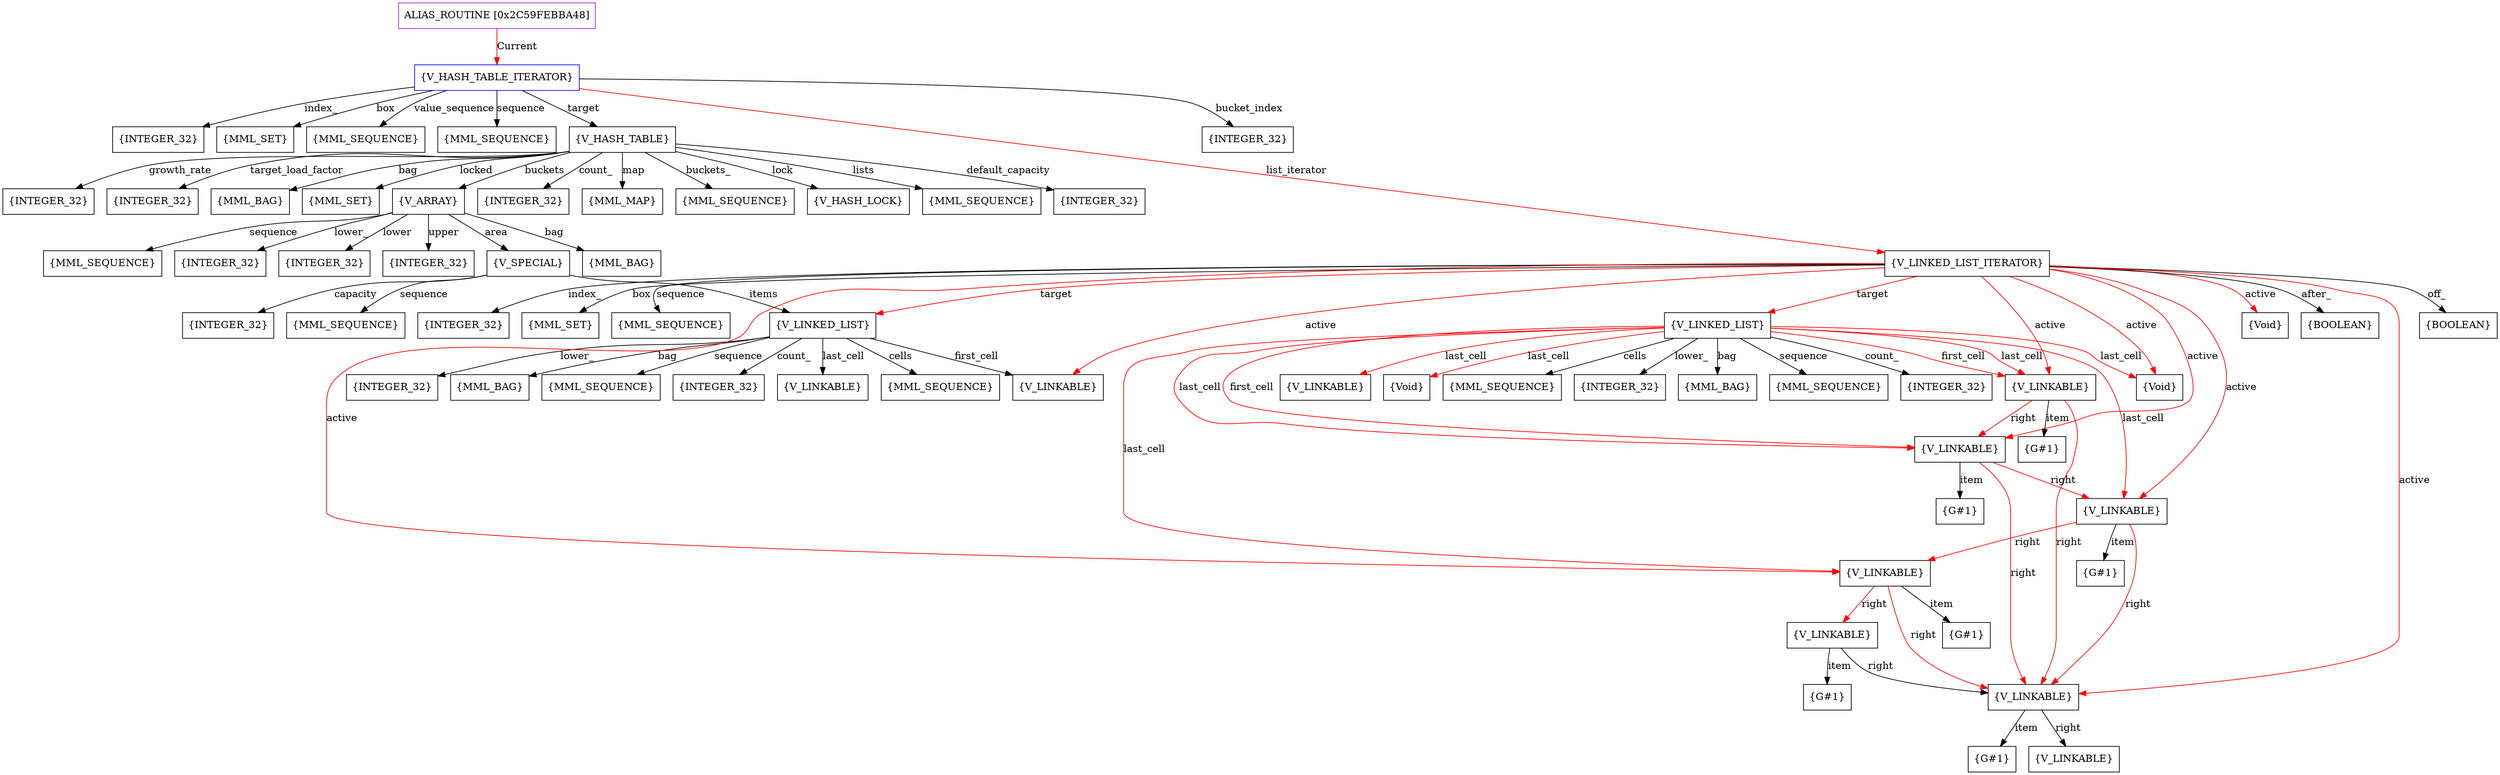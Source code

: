 digraph g {
	node [shape=box]
	b1[color=purple label=<ALIAS_ROUTINE [0x2C59FEBBA48]>]
	b2[color=blue label=<{V_HASH_TABLE_ITERATOR}>]
	b3[label=<{INTEGER_32}>]
	b4[label=<{MML_SET}>]
	b5[label=<{MML_SEQUENCE}>]
	b6[label=<{MML_SEQUENCE}>]
	b7[label=<{V_HASH_TABLE}>]
	b8[label=<{INTEGER_32}>]
	b9[label=<{INTEGER_32}>]
	b10[label=<{INTEGER_32}>]
	b11[label=<{MML_BAG}>]
	b12[label=<{MML_SET}>]
	b13[label=<{V_ARRAY}>]
	b14[label=<{MML_BAG}>]
	b15[label=<{MML_SEQUENCE}>]
	b16[label=<{INTEGER_32}>]
	b17[label=<{INTEGER_32}>]
	b18[label=<{INTEGER_32}>]
	b19[label=<{V_SPECIAL}>]
	b20[label=<{V_LINKED_LIST}>]
	b21[label=<{INTEGER_32}>]
	b22[label=<{MML_BAG}>]
	b23[label=<{MML_SEQUENCE}>]
	b24[label=<{INTEGER_32}>]
	b25[label=<{V_LINKABLE}>]
	b26[label=<{V_LINKABLE}>]
	b27[label=<{MML_SEQUENCE}>]
	b28[label=<{INTEGER_32}>]
	b29[label=<{MML_SEQUENCE}>]
	b30[label=<{INTEGER_32}>]
	b31[label=<{MML_MAP}>]
	b32[label=<{MML_SEQUENCE}>]
	b33[label=<{V_HASH_LOCK}>]
	b34[label=<{MML_SEQUENCE}>]
	b35[label=<{V_LINKED_LIST_ITERATOR}>]
	b36[label=<{BOOLEAN}>]
	b37[label=<{INTEGER_32}>]
	b38[label=<{MML_SET}>]
	b39[label=<{MML_SEQUENCE}>]
	b40[label=<{V_LINKED_LIST}>]
	b41[label=<{INTEGER_32}>]
	b42[label=<{MML_BAG}>]
	b43[label=<{MML_SEQUENCE}>]
	b44[label=<{INTEGER_32}>]
	b45[label=<{V_LINKABLE}>]
	b46[label=<{G#1}>]
	b47[label=<{V_LINKABLE}>]
	b48[label=<{G#1}>]
	b49[label=<{V_LINKABLE}>]
	b50[label=<{G#1}>]
	b51[label=<{V_LINKABLE}>]
	b52[label=<{G#1}>]
	b53[label=<{V_LINKABLE}>]
	b54[label=<{G#1}>]
	b55[label=<{V_LINKABLE}>]
	b56[label=<{G#1}>]
	b57[label=<{V_LINKABLE}>]
	b58[label=<{V_LINKABLE}>]
	b59[label=<{Void}>]
	b60[label=<{Void}>]
	b61[label=<{MML_SEQUENCE}>]
	b62[label=<{Void}>]
	b63[label=<{BOOLEAN}>]
	b64[label=<{INTEGER_32}>]
	b1->b2[color=red label=<Current>]
	b2->b3[label=<index_>]
	b2->b4[label=<box>]
	b2->b5[label=<value_sequence>]
	b2->b6[label=<sequence>]
	b2->b7[label=<target>]
	b7->b8[label=<default_capacity>]
	b7->b9[label=<growth_rate>]
	b7->b10[label=<target_load_factor>]
	b7->b11[label=<bag>]
	b7->b12[label=<locked>]
	b7->b13[label=<buckets>]
	b13->b14[label=<bag>]
	b13->b15[label=<sequence>]
	b13->b16[label=<lower_>]
	b13->b17[label=<lower>]
	b13->b18[label=<upper>]
	b13->b19[label=<area>]
	b19->b20[label=<items>]
	b20->b21[label=<lower_>]
	b20->b22[label=<bag>]
	b20->b23[label=<sequence>]
	b20->b24[label=<count_>]
	b20->b25[label=<first_cell>]
	b20->b26[label=<last_cell>]
	b20->b27[label=<cells>]
	b19->b28[label=<capacity>]
	b19->b29[label=<sequence>]
	b7->b30[label=<count_>]
	b7->b31[label=<map>]
	b7->b32[label=<buckets_>]
	b7->b33[label=<lock>]
	b7->b34[label=<lists>]
	b2->b35[color=red label=<list_iterator>]
	b35->b36[label=<off_>]
	b35->b37[label=<index_>]
	b35->b38[label=<box>]
	b35->b39[label=<sequence>]
	b35->b40[color=red label=<target>]
	b40->b41[label=<lower_>]
	b40->b42[label=<bag>]
	b40->b43[label=<sequence>]
	b40->b44[label=<count_>]
	b40->b45[color=red label=<first_cell>]
	b45->b46[label=<item>]
	b45->b47[color=red label=<right>]
	b47->b48[label=<item>]
	b47->b49[color=red label=<right>]
	b49->b50[label=<item>]
	b49->b51[color=red label=<right>]
	b51->b52[label=<item>]
	b51->b53[color=red label=<right>]
	b53->b54[label=<item>]
	b53->b55[label=<right>]
	b55->b56[label=<item>]
	b55->b57[label=<right>]
	b51->b55[color=red label=<right>]
	b49->b55[color=red label=<right>]
	b47->b55[color=red label=<right>]
	b45->b55[color=red label=<right>]
	b40->b47[color=red label=<first_cell>]
	b40->b58[color=red label=<last_cell>]
	b40->b59[color=red label=<last_cell>]
	b40->b45[color=red label=<last_cell>]
	b40->b47[color=red label=<last_cell>]
	b40->b49[color=red label=<last_cell>]
	b40->b60[color=red label=<last_cell>]
	b40->b51[color=red label=<last_cell>]
	b40->b61[label=<cells>]
	b35->b20[color=red label=<target>]
	b35->b45[color=red label=<active>]
	b35->b47[color=red label=<active>]
	b35->b49[color=red label=<active>]
	b35->b60[color=red label=<active>]
	b35->b51[color=red label=<active>]
	b35->b55[color=red label=<active>]
	b35->b62[color=red label=<active>]
	b35->b25[color=red label=<active>]
	b35->b63[label=<after_>]
	b2->b64[label=<bucket_index>]
}

